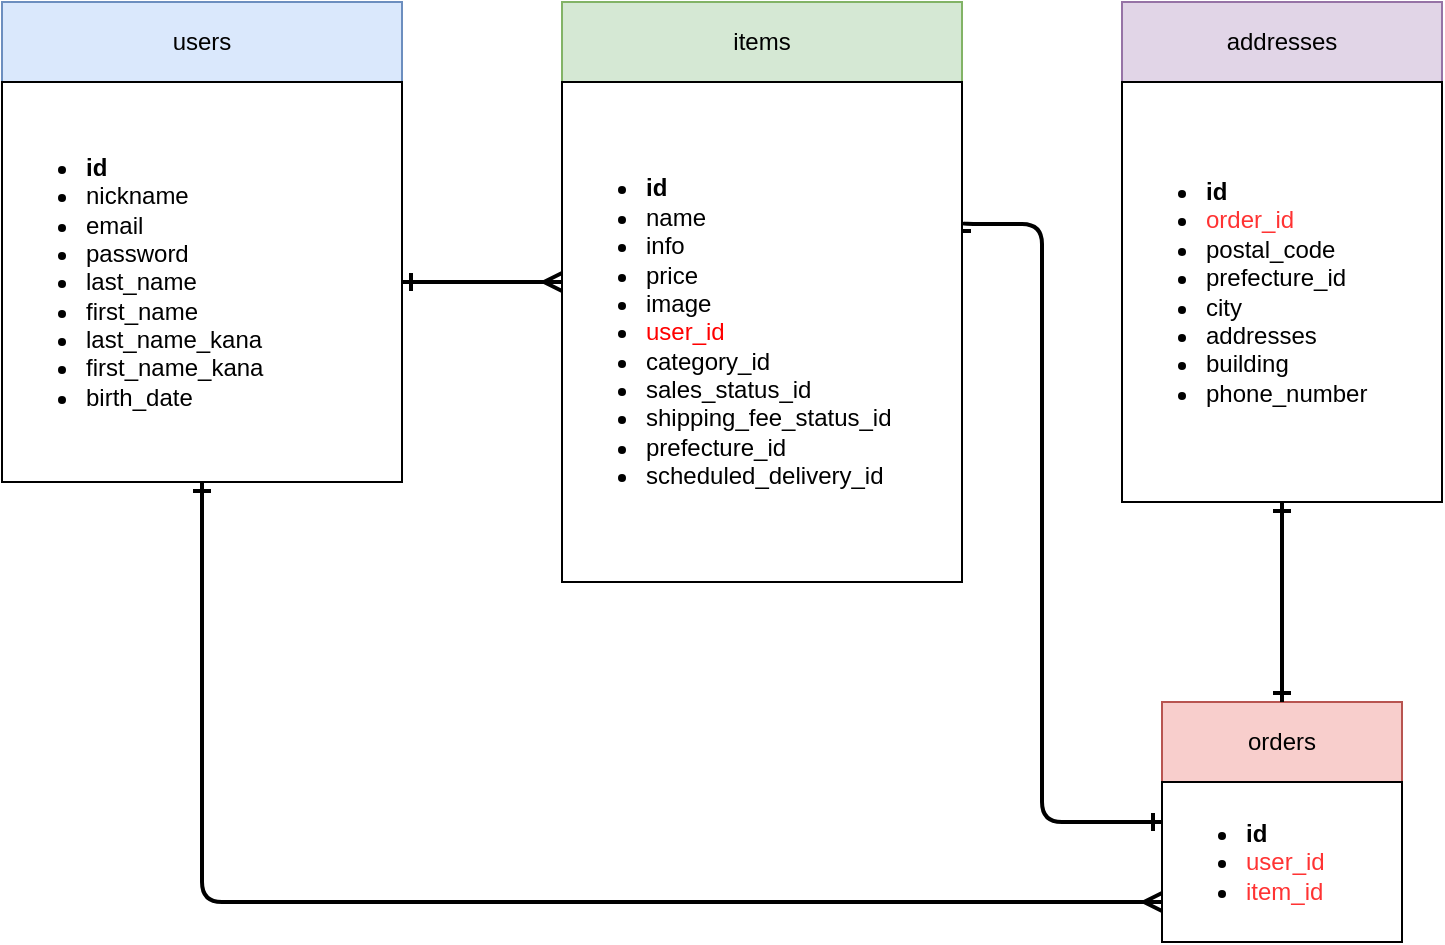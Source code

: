 <mxfile>
    <diagram id="wWvL_i0swPysk-Lid_eQ" name="ページ1">
        <mxGraphModel dx="984" dy="767" grid="1" gridSize="10" guides="1" tooltips="1" connect="1" arrows="1" fold="1" page="1" pageScale="1" pageWidth="827" pageHeight="1169" math="0" shadow="0">
            <root>
                <mxCell id="0"/>
                <mxCell id="1" parent="0"/>
                <mxCell id="2" value="users" style="rounded=0;whiteSpace=wrap;html=1;fillColor=#dae8fc;strokeColor=#6c8ebf;" parent="1" vertex="1">
                    <mxGeometry x="40" y="60" width="200" height="40" as="geometry"/>
                </mxCell>
                <mxCell id="3" value="&lt;ul&gt;&lt;li style=&quot;&quot;&gt;&lt;b&gt;id&lt;/b&gt;&lt;/li&gt;&lt;li style=&quot;&quot;&gt;nickname&lt;/li&gt;&lt;li style=&quot;&quot;&gt;email&lt;/li&gt;&lt;li style=&quot;&quot;&gt;password&lt;/li&gt;&lt;li style=&quot;&quot;&gt;last_name&lt;/li&gt;&lt;li style=&quot;&quot;&gt;first_name&lt;/li&gt;&lt;li style=&quot;&quot;&gt;last_name_kana&lt;/li&gt;&lt;li style=&quot;&quot;&gt;first_name_kana&lt;/li&gt;&lt;li style=&quot;&quot;&gt;birth_date&lt;/li&gt;&lt;/ul&gt;" style="rounded=0;whiteSpace=wrap;html=1;strokeColor=default;align=left;" vertex="1" parent="1">
                    <mxGeometry x="40" y="100" width="200" height="200" as="geometry"/>
                </mxCell>
                <mxCell id="rXZKoivZTYmffJii6bSA-52" value="items" style="rounded=0;whiteSpace=wrap;html=1;fillColor=#d5e8d4;strokeColor=#82b366;" vertex="1" parent="1">
                    <mxGeometry x="320" y="60" width="200" height="40" as="geometry"/>
                </mxCell>
                <mxCell id="rXZKoivZTYmffJii6bSA-59" style="html=1;exitX=1;exitY=0.25;exitDx=0;exitDy=0;entryX=0;entryY=0.25;entryDx=0;entryDy=0;elbow=vertical;startArrow=ERone;startFill=0;endArrow=ERone;endFill=0;strokeWidth=2;edgeStyle=orthogonalEdgeStyle;" edge="1" parent="1" target="rXZKoivZTYmffJii6bSA-55">
                    <mxGeometry relative="1" as="geometry">
                        <mxPoint x="520" y="170" as="sourcePoint"/>
                        <mxPoint x="620" y="477.5" as="targetPoint"/>
                        <Array as="points">
                            <mxPoint x="560" y="171"/>
                            <mxPoint x="560" y="470"/>
                        </Array>
                    </mxGeometry>
                </mxCell>
                <mxCell id="rXZKoivZTYmffJii6bSA-53" value="&lt;ul&gt;&lt;li style=&quot;&quot;&gt;&lt;b&gt;id&lt;/b&gt;&lt;/li&gt;&lt;li style=&quot;&quot;&gt;name&lt;/li&gt;&lt;li style=&quot;&quot;&gt;info&lt;/li&gt;&lt;li style=&quot;&quot;&gt;price&lt;/li&gt;&lt;li style=&quot;&quot;&gt;image&lt;/li&gt;&lt;li style=&quot;&quot;&gt;&lt;font style=&quot;color: light-dark(rgb(255, 0, 0), rgb(237, 237, 237));&quot;&gt;user_id&lt;/font&gt;&lt;/li&gt;&lt;li style=&quot;&quot;&gt;category_id&lt;/li&gt;&lt;li&gt;sales_status_id&lt;/li&gt;&lt;li&gt;shipping_fee_status_id&lt;/li&gt;&lt;li&gt;prefecture_id&lt;/li&gt;&lt;li&gt;scheduled_delivery_id&lt;/li&gt;&lt;/ul&gt;" style="rounded=0;whiteSpace=wrap;html=1;strokeColor=default;align=left;" vertex="1" parent="1">
                    <mxGeometry x="320" y="100" width="200" height="250" as="geometry"/>
                </mxCell>
                <mxCell id="rXZKoivZTYmffJii6bSA-54" value="orders" style="rounded=0;whiteSpace=wrap;html=1;fillColor=#f8cecc;strokeColor=#b85450;" vertex="1" parent="1">
                    <mxGeometry x="620" y="410" width="120" height="40" as="geometry"/>
                </mxCell>
                <mxCell id="rXZKoivZTYmffJii6bSA-60" style="edgeStyle=none;html=1;entryX=0.5;entryY=1;entryDx=0;entryDy=0;startArrow=ERone;startFill=0;endArrow=ERone;endFill=0;strokeWidth=2;exitX=0.5;exitY=0;exitDx=0;exitDy=0;" edge="1" parent="1" source="rXZKoivZTYmffJii6bSA-54" target="rXZKoivZTYmffJii6bSA-57">
                    <mxGeometry relative="1" as="geometry">
                        <Array as="points">
                            <mxPoint x="680" y="380"/>
                            <mxPoint x="680" y="360"/>
                        </Array>
                    </mxGeometry>
                </mxCell>
                <mxCell id="rXZKoivZTYmffJii6bSA-62" style="edgeStyle=orthogonalEdgeStyle;html=1;exitX=0;exitY=0.75;exitDx=0;exitDy=0;entryX=0.5;entryY=1;entryDx=0;entryDy=0;startArrow=ERmany;startFill=0;endArrow=ERone;endFill=0;strokeWidth=2;" edge="1" parent="1" source="rXZKoivZTYmffJii6bSA-55" target="3">
                    <mxGeometry relative="1" as="geometry"/>
                </mxCell>
                <mxCell id="rXZKoivZTYmffJii6bSA-55" value="&lt;ul&gt;&lt;li style=&quot;&quot;&gt;&lt;b&gt;id&lt;/b&gt;&lt;/li&gt;&lt;li style=&quot;&quot;&gt;&lt;font style=&quot;color: rgb(255, 51, 51);&quot;&gt;user_id&lt;/font&gt;&lt;/li&gt;&lt;li style=&quot;&quot;&gt;&lt;font style=&quot;color: rgb(255, 51, 51);&quot;&gt;item_id&lt;/font&gt;&lt;/li&gt;&lt;/ul&gt;" style="rounded=0;whiteSpace=wrap;html=1;strokeColor=default;align=left;" vertex="1" parent="1">
                    <mxGeometry x="620" y="450" width="120" height="80" as="geometry"/>
                </mxCell>
                <mxCell id="rXZKoivZTYmffJii6bSA-56" value="addresses" style="rounded=0;whiteSpace=wrap;html=1;fillColor=#e1d5e7;strokeColor=#9673a6;" vertex="1" parent="1">
                    <mxGeometry x="600" y="60" width="160" height="40" as="geometry"/>
                </mxCell>
                <mxCell id="rXZKoivZTYmffJii6bSA-57" value="&lt;ul&gt;&lt;li style=&quot;&quot;&gt;&lt;b&gt;id&lt;/b&gt;&lt;/li&gt;&lt;li style=&quot;&quot;&gt;&lt;font style=&quot;color: rgb(255, 51, 51);&quot;&gt;order_id&lt;/font&gt;&lt;/li&gt;&lt;li style=&quot;&quot;&gt;postal_code&lt;/li&gt;&lt;li style=&quot;&quot;&gt;prefecture_id&lt;/li&gt;&lt;li style=&quot;&quot;&gt;city&lt;/li&gt;&lt;li style=&quot;&quot;&gt;addresses&lt;/li&gt;&lt;li style=&quot;&quot;&gt;building&lt;/li&gt;&lt;li style=&quot;&quot;&gt;phone_number&lt;/li&gt;&lt;/ul&gt;" style="rounded=0;whiteSpace=wrap;html=1;strokeColor=default;align=left;" vertex="1" parent="1">
                    <mxGeometry x="600" y="100" width="160" height="210" as="geometry"/>
                </mxCell>
                <mxCell id="rXZKoivZTYmffJii6bSA-58" style="edgeStyle=none;html=1;exitX=1;exitY=0.5;exitDx=0;exitDy=0;strokeColor=default;endArrow=ERmany;endFill=0;startArrow=ERone;startFill=0;strokeWidth=2;" edge="1" parent="1" source="3">
                    <mxGeometry relative="1" as="geometry">
                        <mxPoint x="320" y="200" as="targetPoint"/>
                    </mxGeometry>
                </mxCell>
            </root>
        </mxGraphModel>
    </diagram>
</mxfile>